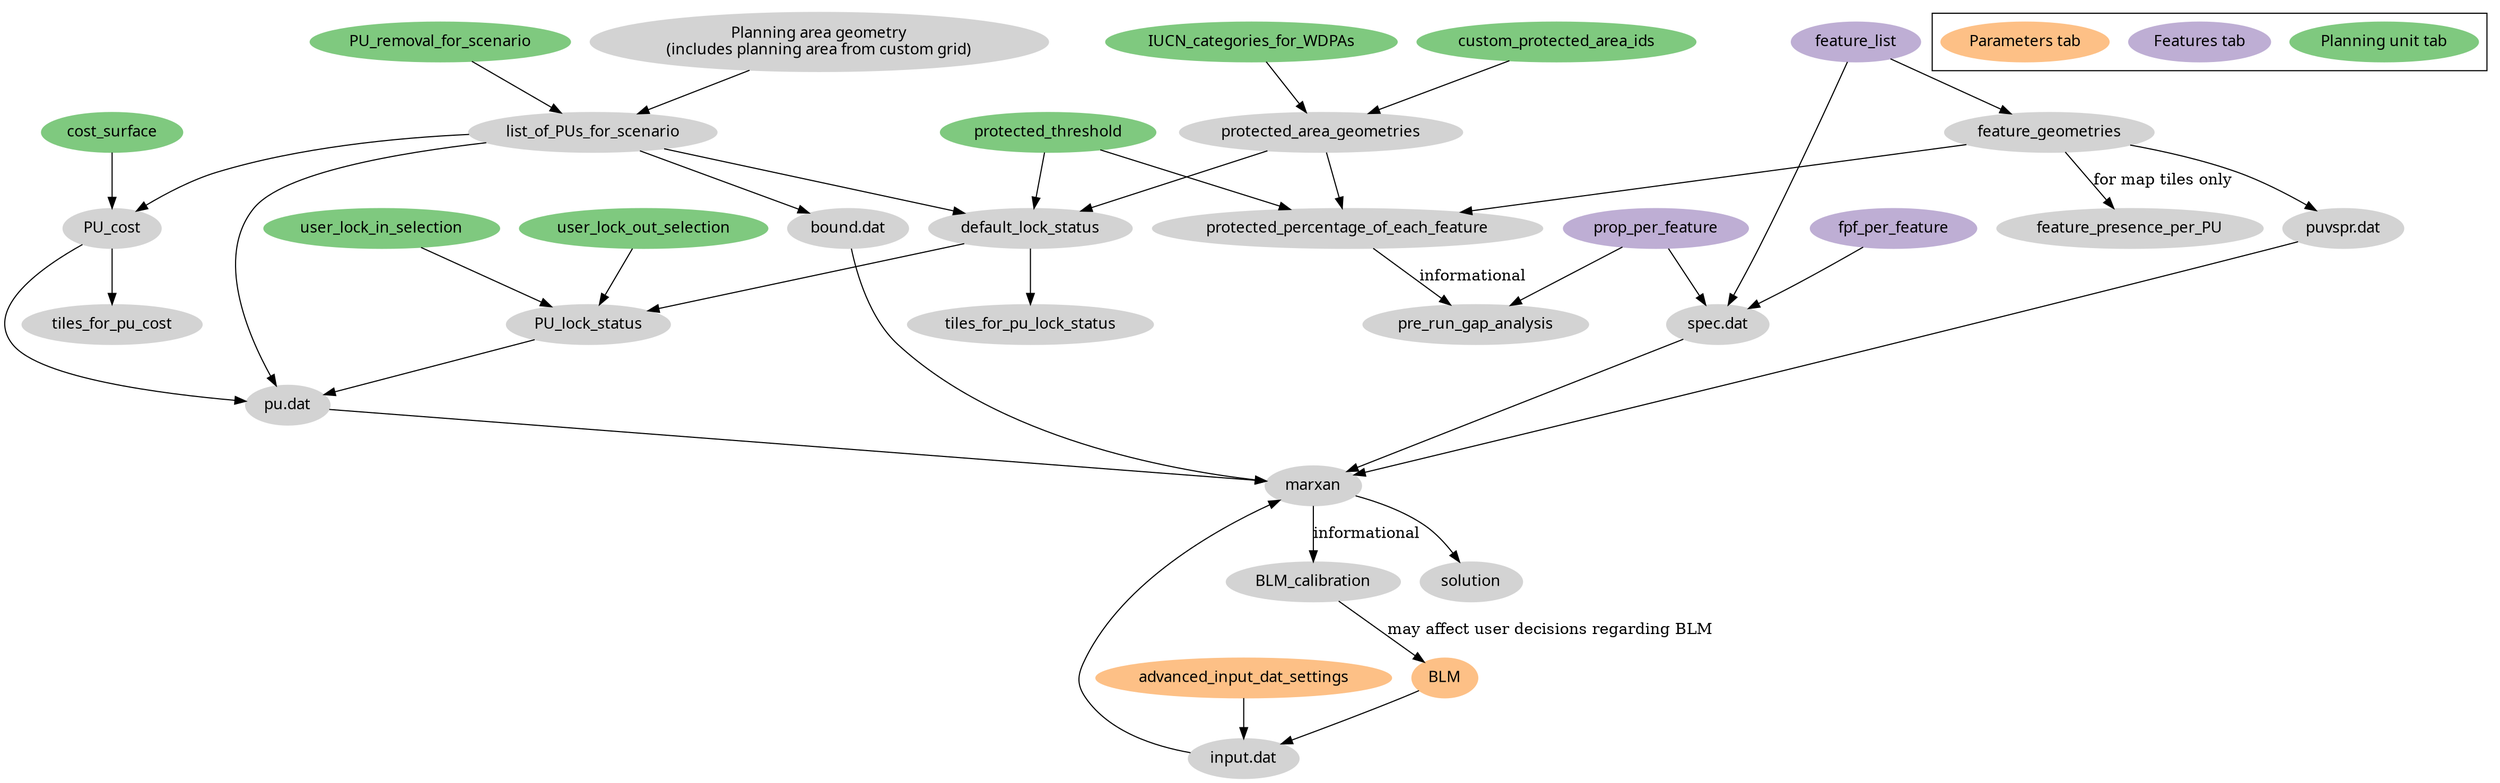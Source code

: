 digraph G {
  node [fontname=sans; style=filled; color=lightgrey;];
  pu_dat [label="pu.dat"]
  spec_dat [label="spec.dat"]
  puvspr_dat [label="puvspr.dat"]
  bound_dat [label="bound.dat"]
  input_dat [label="input.dat"]

  subgraph cluster_legend {
    planning_unit_tab  [color="/accent7/1", label="Planning unit tab"]
    features_tab  [color="/accent7/2", label="Features tab"]
    parameters_tab  [color="/accent7/3", label="Parameters tab"]
  }

  subgraph marxan_flow {
  user_lock_in_selection [color="/accent7/1"]
  user_lock_out_selection [color="/accent7/1"]

  IUCN_categories_for_WDPAs [color="/accent7/1"]
  custom_protected_area_ids [color="/accent7/1"]
  protected_threshold [color="/accent7/1"]
  PU_removal_for_scenario [color="/accent7/1"]

  cost_surface [color="/accent7/1"]
  feature_list [color="/accent7/2"]
  fpf_per_feature [color="/accent7/2"]
  prop_per_feature [color="/accent7/2"]

  advanced_input_dat_settings [color="/accent7/3"]
  BLM [color="/accent7/3"]

  default_lock_status -> tiles_for_pu_lock_status
  PU_cost -> tiles_for_pu_cost

  IUCN_categories_for_WDPAs -> protected_area_geometries
  custom_protected_area_ids -> protected_area_geometries

  protected_area_geometries -> default_lock_status // also PU protected status
  protected_threshold -> default_lock_status
  protected_threshold -> protected_percentage_of_each_feature
  list_of_PUs_for_scenario -> default_lock_status

  prop_per_feature -> pre_run_gap_analysis

  protected_area_geometries -> protected_percentage_of_each_feature
  // @check if this is persisted
  protected_percentage_of_each_feature -> pre_run_gap_analysis [label="informational"]

  feature_list -> feature_geometries
  feature_geometries -> puvspr_dat
  feature_list -> spec_dat
  prop_per_feature -> spec_dat // @todo avoid geo recalculations
  fpf_per_feature -> spec_dat // @todo avoid geo recalculations

  feature_geometries -> feature_presence_per_PU [label="for map tiles only"]
  feature_geometries -> protected_percentage_of_each_feature

  default_lock_status -> PU_lock_status
  user_lock_in_selection -> PU_lock_status
  user_lock_out_selection -> PU_lock_status
  PU_lock_status -> pu_dat

  planning_area_geometry [label="Planning area geometry\n(includes planning area from custom grid)"]
  planning_area_geometry -> list_of_PUs_for_scenario
  PU_removal_for_scenario -> list_of_PUs_for_scenario

  list_of_PUs_for_scenario -> PU_cost

  cost_surface -> PU_cost

  list_of_PUs_for_scenario -> bound_dat
  list_of_PUs_for_scenario -> pu_dat
  PU_cost -> pu_dat

  pu_dat -> marxan
  puvspr_dat -> marxan
  spec_dat -> marxan
  bound_dat -> marxan
  BLM -> input_dat
  input_dat -> marxan
  advanced_input_dat_settings -> input_dat

  // check
  // removal of PUs - at scenario level only?
  // (for us: treatment of scenarios with different sets of PUs when comparing 2 scenarios)
  // if allowing to remove PUs at scenario level, caching of pairwise boundary lengths needs to be rethought

  marxan -> BLM_calibration [label="informational"]
  marxan -> solution

  BLM_calibration -> BLM [label="may affect user decisions regarding BLM"]
  }
}